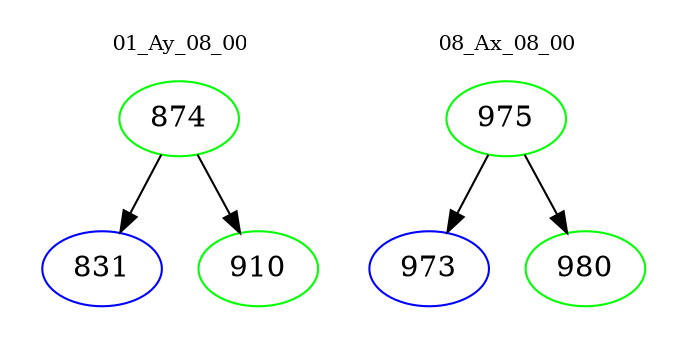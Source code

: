 digraph{
subgraph cluster_0 {
color = white
label = "01_Ay_08_00";
fontsize=10;
T0_874 [label="874", color="green"]
T0_874 -> T0_831 [color="black"]
T0_831 [label="831", color="blue"]
T0_874 -> T0_910 [color="black"]
T0_910 [label="910", color="green"]
}
subgraph cluster_1 {
color = white
label = "08_Ax_08_00";
fontsize=10;
T1_975 [label="975", color="green"]
T1_975 -> T1_973 [color="black"]
T1_973 [label="973", color="blue"]
T1_975 -> T1_980 [color="black"]
T1_980 [label="980", color="green"]
}
}
